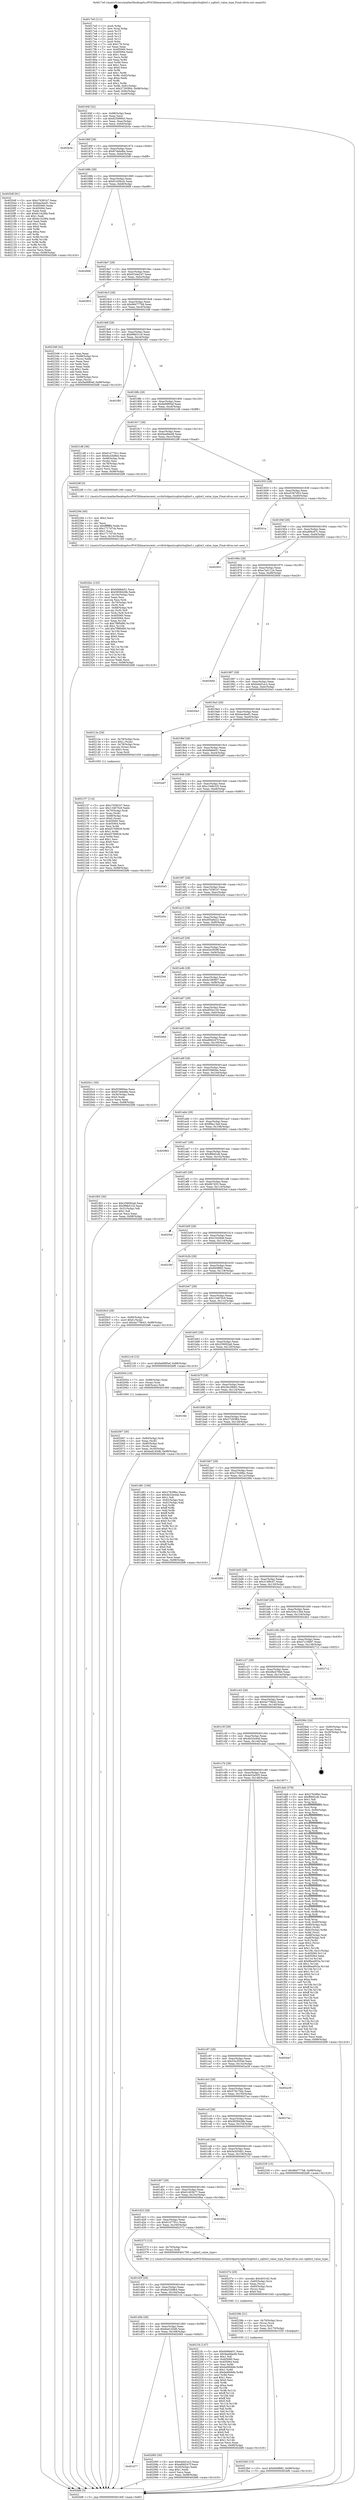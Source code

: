 digraph "0x4017e0" {
  label = "0x4017e0 (/mnt/c/Users/mathe/Desktop/tcc/POCII/binaries/extr_ccvlib3rdpartysqlite3sqlite3.c_sqlite3_value_type_Final-ollvm.out::main(0))"
  labelloc = "t"
  node[shape=record]

  Entry [label="",width=0.3,height=0.3,shape=circle,fillcolor=black,style=filled]
  "0x40184f" [label="{
     0x40184f [32]\l
     | [instrs]\l
     &nbsp;&nbsp;0x40184f \<+6\>: mov -0x98(%rbp),%eax\l
     &nbsp;&nbsp;0x401855 \<+2\>: mov %eax,%ecx\l
     &nbsp;&nbsp;0x401857 \<+6\>: sub $0x82599943,%ecx\l
     &nbsp;&nbsp;0x40185d \<+6\>: mov %eax,-0xac(%rbp)\l
     &nbsp;&nbsp;0x401863 \<+6\>: mov %ecx,-0xb0(%rbp)\l
     &nbsp;&nbsp;0x401869 \<+6\>: je 0000000000402b3a \<main+0x135a\>\l
  }"]
  "0x402b3a" [label="{
     0x402b3a\l
  }", style=dashed]
  "0x40186f" [label="{
     0x40186f [28]\l
     | [instrs]\l
     &nbsp;&nbsp;0x40186f \<+5\>: jmp 0000000000401874 \<main+0x94\>\l
     &nbsp;&nbsp;0x401874 \<+6\>: mov -0xac(%rbp),%eax\l
     &nbsp;&nbsp;0x40187a \<+5\>: sub $0x87debd6e,%eax\l
     &nbsp;&nbsp;0x40187f \<+6\>: mov %eax,-0xb4(%rbp)\l
     &nbsp;&nbsp;0x401885 \<+6\>: je 00000000004020df \<main+0x8ff\>\l
  }"]
  Exit [label="",width=0.3,height=0.3,shape=circle,fillcolor=black,style=filled,peripheries=2]
  "0x4020df" [label="{
     0x4020df [91]\l
     | [instrs]\l
     &nbsp;&nbsp;0x4020df \<+5\>: mov $0xc7d381b7,%eax\l
     &nbsp;&nbsp;0x4020e4 \<+5\>: mov $0xbac6eef1,%ecx\l
     &nbsp;&nbsp;0x4020e9 \<+7\>: mov 0x405060,%edx\l
     &nbsp;&nbsp;0x4020f0 \<+7\>: mov 0x405064,%esi\l
     &nbsp;&nbsp;0x4020f7 \<+2\>: mov %edx,%edi\l
     &nbsp;&nbsp;0x4020f9 \<+6\>: add $0x6c1b28fa,%edi\l
     &nbsp;&nbsp;0x4020ff \<+3\>: sub $0x1,%edi\l
     &nbsp;&nbsp;0x402102 \<+6\>: sub $0x6c1b28fa,%edi\l
     &nbsp;&nbsp;0x402108 \<+3\>: imul %edi,%edx\l
     &nbsp;&nbsp;0x40210b \<+3\>: and $0x1,%edx\l
     &nbsp;&nbsp;0x40210e \<+3\>: cmp $0x0,%edx\l
     &nbsp;&nbsp;0x402111 \<+4\>: sete %r8b\l
     &nbsp;&nbsp;0x402115 \<+3\>: cmp $0xa,%esi\l
     &nbsp;&nbsp;0x402118 \<+4\>: setl %r9b\l
     &nbsp;&nbsp;0x40211c \<+3\>: mov %r8b,%r10b\l
     &nbsp;&nbsp;0x40211f \<+3\>: and %r9b,%r10b\l
     &nbsp;&nbsp;0x402122 \<+3\>: xor %r9b,%r8b\l
     &nbsp;&nbsp;0x402125 \<+3\>: or %r8b,%r10b\l
     &nbsp;&nbsp;0x402128 \<+4\>: test $0x1,%r10b\l
     &nbsp;&nbsp;0x40212c \<+3\>: cmovne %ecx,%eax\l
     &nbsp;&nbsp;0x40212f \<+6\>: mov %eax,-0x98(%rbp)\l
     &nbsp;&nbsp;0x402135 \<+5\>: jmp 0000000000402bf6 \<main+0x1416\>\l
  }"]
  "0x40188b" [label="{
     0x40188b [28]\l
     | [instrs]\l
     &nbsp;&nbsp;0x40188b \<+5\>: jmp 0000000000401890 \<main+0xb0\>\l
     &nbsp;&nbsp;0x401890 \<+6\>: mov -0xac(%rbp),%eax\l
     &nbsp;&nbsp;0x401896 \<+5\>: sub $0x91459ccb,%eax\l
     &nbsp;&nbsp;0x40189b \<+6\>: mov %eax,-0xb8(%rbp)\l
     &nbsp;&nbsp;0x4018a1 \<+6\>: je 0000000000402668 \<main+0xe88\>\l
  }"]
  "0x4023b0" [label="{
     0x4023b0 [15]\l
     | [instrs]\l
     &nbsp;&nbsp;0x4023b0 \<+10\>: movl $0x940f882,-0x98(%rbp)\l
     &nbsp;&nbsp;0x4023ba \<+5\>: jmp 0000000000402bf6 \<main+0x1416\>\l
  }"]
  "0x402668" [label="{
     0x402668\l
  }", style=dashed]
  "0x4018a7" [label="{
     0x4018a7 [28]\l
     | [instrs]\l
     &nbsp;&nbsp;0x4018a7 \<+5\>: jmp 00000000004018ac \<main+0xcc\>\l
     &nbsp;&nbsp;0x4018ac \<+6\>: mov -0xac(%rbp),%eax\l
     &nbsp;&nbsp;0x4018b2 \<+5\>: sub $0x91b4e247,%eax\l
     &nbsp;&nbsp;0x4018b7 \<+6\>: mov %eax,-0xbc(%rbp)\l
     &nbsp;&nbsp;0x4018bd \<+6\>: je 0000000000402853 \<main+0x1073\>\l
  }"]
  "0x40239b" [label="{
     0x40239b [21]\l
     | [instrs]\l
     &nbsp;&nbsp;0x40239b \<+4\>: mov -0x70(%rbp),%rcx\l
     &nbsp;&nbsp;0x40239f \<+3\>: mov (%rcx),%rcx\l
     &nbsp;&nbsp;0x4023a2 \<+3\>: mov %rcx,%rdi\l
     &nbsp;&nbsp;0x4023a5 \<+6\>: mov %eax,-0x170(%rbp)\l
     &nbsp;&nbsp;0x4023ab \<+5\>: call 0000000000401030 \<free@plt\>\l
     | [calls]\l
     &nbsp;&nbsp;0x401030 \{1\} (unknown)\l
  }"]
  "0x402853" [label="{
     0x402853\l
  }", style=dashed]
  "0x4018c3" [label="{
     0x4018c3 [28]\l
     | [instrs]\l
     &nbsp;&nbsp;0x4018c3 \<+5\>: jmp 00000000004018c8 \<main+0xe8\>\l
     &nbsp;&nbsp;0x4018c8 \<+6\>: mov -0xac(%rbp),%eax\l
     &nbsp;&nbsp;0x4018ce \<+5\>: sub $0x96d777b8,%eax\l
     &nbsp;&nbsp;0x4018d3 \<+6\>: mov %eax,-0xc0(%rbp)\l
     &nbsp;&nbsp;0x4018d9 \<+6\>: je 0000000000402348 \<main+0xb68\>\l
  }"]
  "0x40237e" [label="{
     0x40237e [29]\l
     | [instrs]\l
     &nbsp;&nbsp;0x40237e \<+10\>: movabs $0x403162,%rdi\l
     &nbsp;&nbsp;0x402388 \<+4\>: mov -0x60(%rbp),%rcx\l
     &nbsp;&nbsp;0x40238c \<+2\>: mov %eax,(%rcx)\l
     &nbsp;&nbsp;0x40238e \<+4\>: mov -0x60(%rbp),%rcx\l
     &nbsp;&nbsp;0x402392 \<+2\>: mov (%rcx),%esi\l
     &nbsp;&nbsp;0x402394 \<+2\>: mov $0x0,%al\l
     &nbsp;&nbsp;0x402396 \<+5\>: call 0000000000401040 \<printf@plt\>\l
     | [calls]\l
     &nbsp;&nbsp;0x401040 \{1\} (unknown)\l
  }"]
  "0x402348" [label="{
     0x402348 [42]\l
     | [instrs]\l
     &nbsp;&nbsp;0x402348 \<+2\>: xor %eax,%eax\l
     &nbsp;&nbsp;0x40234a \<+4\>: mov -0x68(%rbp),%rcx\l
     &nbsp;&nbsp;0x40234e \<+2\>: mov (%rcx),%edx\l
     &nbsp;&nbsp;0x402350 \<+2\>: mov %eax,%esi\l
     &nbsp;&nbsp;0x402352 \<+2\>: sub %edx,%esi\l
     &nbsp;&nbsp;0x402354 \<+2\>: mov %eax,%edx\l
     &nbsp;&nbsp;0x402356 \<+3\>: sub $0x1,%edx\l
     &nbsp;&nbsp;0x402359 \<+2\>: add %edx,%esi\l
     &nbsp;&nbsp;0x40235b \<+2\>: sub %esi,%eax\l
     &nbsp;&nbsp;0x40235d \<+4\>: mov -0x68(%rbp),%rcx\l
     &nbsp;&nbsp;0x402361 \<+2\>: mov %eax,(%rcx)\l
     &nbsp;&nbsp;0x402363 \<+10\>: movl $0x9a9985ef,-0x98(%rbp)\l
     &nbsp;&nbsp;0x40236d \<+5\>: jmp 0000000000402bf6 \<main+0x1416\>\l
  }"]
  "0x4018df" [label="{
     0x4018df [28]\l
     | [instrs]\l
     &nbsp;&nbsp;0x4018df \<+5\>: jmp 00000000004018e4 \<main+0x104\>\l
     &nbsp;&nbsp;0x4018e4 \<+6\>: mov -0xac(%rbp),%eax\l
     &nbsp;&nbsp;0x4018ea \<+5\>: sub $0x99fe51c0,%eax\l
     &nbsp;&nbsp;0x4018ef \<+6\>: mov %eax,-0xc4(%rbp)\l
     &nbsp;&nbsp;0x4018f5 \<+6\>: je 0000000000401f81 \<main+0x7a1\>\l
  }"]
  "0x4022bc" [label="{
     0x4022bc [125]\l
     | [instrs]\l
     &nbsp;&nbsp;0x4022bc \<+5\>: mov $0xbf48eb51,%ecx\l
     &nbsp;&nbsp;0x4022c1 \<+5\>: mov $0x5858428b,%edx\l
     &nbsp;&nbsp;0x4022c6 \<+6\>: mov -0x16c(%rbp),%esi\l
     &nbsp;&nbsp;0x4022cc \<+3\>: imul %eax,%esi\l
     &nbsp;&nbsp;0x4022cf \<+3\>: movslq %esi,%rdi\l
     &nbsp;&nbsp;0x4022d2 \<+4\>: mov -0x70(%rbp),%r8\l
     &nbsp;&nbsp;0x4022d6 \<+3\>: mov (%r8),%r8\l
     &nbsp;&nbsp;0x4022d9 \<+4\>: mov -0x68(%rbp),%r9\l
     &nbsp;&nbsp;0x4022dd \<+3\>: movslq (%r9),%r9\l
     &nbsp;&nbsp;0x4022e0 \<+4\>: mov %rdi,(%r8,%r9,8)\l
     &nbsp;&nbsp;0x4022e4 \<+7\>: mov 0x405060,%eax\l
     &nbsp;&nbsp;0x4022eb \<+7\>: mov 0x405064,%esi\l
     &nbsp;&nbsp;0x4022f2 \<+3\>: mov %eax,%r10d\l
     &nbsp;&nbsp;0x4022f5 \<+7\>: sub $0x7f9f0d90,%r10d\l
     &nbsp;&nbsp;0x4022fc \<+4\>: sub $0x1,%r10d\l
     &nbsp;&nbsp;0x402300 \<+7\>: add $0x7f9f0d90,%r10d\l
     &nbsp;&nbsp;0x402307 \<+4\>: imul %r10d,%eax\l
     &nbsp;&nbsp;0x40230b \<+3\>: and $0x1,%eax\l
     &nbsp;&nbsp;0x40230e \<+3\>: cmp $0x0,%eax\l
     &nbsp;&nbsp;0x402311 \<+4\>: sete %r11b\l
     &nbsp;&nbsp;0x402315 \<+3\>: cmp $0xa,%esi\l
     &nbsp;&nbsp;0x402318 \<+3\>: setl %bl\l
     &nbsp;&nbsp;0x40231b \<+3\>: mov %r11b,%r14b\l
     &nbsp;&nbsp;0x40231e \<+3\>: and %bl,%r14b\l
     &nbsp;&nbsp;0x402321 \<+3\>: xor %bl,%r11b\l
     &nbsp;&nbsp;0x402324 \<+3\>: or %r11b,%r14b\l
     &nbsp;&nbsp;0x402327 \<+4\>: test $0x1,%r14b\l
     &nbsp;&nbsp;0x40232b \<+3\>: cmovne %edx,%ecx\l
     &nbsp;&nbsp;0x40232e \<+6\>: mov %ecx,-0x98(%rbp)\l
     &nbsp;&nbsp;0x402334 \<+5\>: jmp 0000000000402bf6 \<main+0x1416\>\l
  }"]
  "0x401f81" [label="{
     0x401f81\l
  }", style=dashed]
  "0x4018fb" [label="{
     0x4018fb [28]\l
     | [instrs]\l
     &nbsp;&nbsp;0x4018fb \<+5\>: jmp 0000000000401900 \<main+0x120\>\l
     &nbsp;&nbsp;0x401900 \<+6\>: mov -0xac(%rbp),%eax\l
     &nbsp;&nbsp;0x401906 \<+5\>: sub $0x9a9985ef,%eax\l
     &nbsp;&nbsp;0x40190b \<+6\>: mov %eax,-0xc8(%rbp)\l
     &nbsp;&nbsp;0x401911 \<+6\>: je 00000000004021d8 \<main+0x9f8\>\l
  }"]
  "0x402294" [label="{
     0x402294 [40]\l
     | [instrs]\l
     &nbsp;&nbsp;0x402294 \<+5\>: mov $0x2,%ecx\l
     &nbsp;&nbsp;0x402299 \<+1\>: cltd\l
     &nbsp;&nbsp;0x40229a \<+2\>: idiv %ecx\l
     &nbsp;&nbsp;0x40229c \<+6\>: imul $0xfffffffe,%edx,%ecx\l
     &nbsp;&nbsp;0x4022a2 \<+6\>: sub $0x1717d7cb,%ecx\l
     &nbsp;&nbsp;0x4022a8 \<+3\>: add $0x1,%ecx\l
     &nbsp;&nbsp;0x4022ab \<+6\>: add $0x1717d7cb,%ecx\l
     &nbsp;&nbsp;0x4022b1 \<+6\>: mov %ecx,-0x16c(%rbp)\l
     &nbsp;&nbsp;0x4022b7 \<+5\>: call 0000000000401160 \<next_i\>\l
     | [calls]\l
     &nbsp;&nbsp;0x401160 \{1\} (/mnt/c/Users/mathe/Desktop/tcc/POCII/binaries/extr_ccvlib3rdpartysqlite3sqlite3.c_sqlite3_value_type_Final-ollvm.out::next_i)\l
  }"]
  "0x4021d8" [label="{
     0x4021d8 [36]\l
     | [instrs]\l
     &nbsp;&nbsp;0x4021d8 \<+5\>: mov $0x6147791c,%eax\l
     &nbsp;&nbsp;0x4021dd \<+5\>: mov $0x6a32b8b4,%ecx\l
     &nbsp;&nbsp;0x4021e2 \<+4\>: mov -0x68(%rbp),%rdx\l
     &nbsp;&nbsp;0x4021e6 \<+2\>: mov (%rdx),%esi\l
     &nbsp;&nbsp;0x4021e8 \<+4\>: mov -0x78(%rbp),%rdx\l
     &nbsp;&nbsp;0x4021ec \<+2\>: cmp (%rdx),%esi\l
     &nbsp;&nbsp;0x4021ee \<+3\>: cmovl %ecx,%eax\l
     &nbsp;&nbsp;0x4021f1 \<+6\>: mov %eax,-0x98(%rbp)\l
     &nbsp;&nbsp;0x4021f7 \<+5\>: jmp 0000000000402bf6 \<main+0x1416\>\l
  }"]
  "0x401917" [label="{
     0x401917 [28]\l
     | [instrs]\l
     &nbsp;&nbsp;0x401917 \<+5\>: jmp 000000000040191c \<main+0x13c\>\l
     &nbsp;&nbsp;0x40191c \<+6\>: mov -0xac(%rbp),%eax\l
     &nbsp;&nbsp;0x401922 \<+5\>: sub $0x9aa9da48,%eax\l
     &nbsp;&nbsp;0x401927 \<+6\>: mov %eax,-0xcc(%rbp)\l
     &nbsp;&nbsp;0x40192d \<+6\>: je 000000000040228f \<main+0xaaf\>\l
  }"]
  "0x402157" [label="{
     0x402157 [114]\l
     | [instrs]\l
     &nbsp;&nbsp;0x402157 \<+5\>: mov $0xc7d381b7,%ecx\l
     &nbsp;&nbsp;0x40215c \<+5\>: mov $0x134670c9,%edx\l
     &nbsp;&nbsp;0x402161 \<+4\>: mov -0x70(%rbp),%rdi\l
     &nbsp;&nbsp;0x402165 \<+3\>: mov %rax,(%rdi)\l
     &nbsp;&nbsp;0x402168 \<+4\>: mov -0x68(%rbp),%rax\l
     &nbsp;&nbsp;0x40216c \<+6\>: movl $0x0,(%rax)\l
     &nbsp;&nbsp;0x402172 \<+7\>: mov 0x405060,%esi\l
     &nbsp;&nbsp;0x402179 \<+8\>: mov 0x405064,%r8d\l
     &nbsp;&nbsp;0x402181 \<+3\>: mov %esi,%r9d\l
     &nbsp;&nbsp;0x402184 \<+7\>: add $0xb5769928,%r9d\l
     &nbsp;&nbsp;0x40218b \<+4\>: sub $0x1,%r9d\l
     &nbsp;&nbsp;0x40218f \<+7\>: sub $0xb5769928,%r9d\l
     &nbsp;&nbsp;0x402196 \<+4\>: imul %r9d,%esi\l
     &nbsp;&nbsp;0x40219a \<+3\>: and $0x1,%esi\l
     &nbsp;&nbsp;0x40219d \<+3\>: cmp $0x0,%esi\l
     &nbsp;&nbsp;0x4021a0 \<+4\>: sete %r10b\l
     &nbsp;&nbsp;0x4021a4 \<+4\>: cmp $0xa,%r8d\l
     &nbsp;&nbsp;0x4021a8 \<+4\>: setl %r11b\l
     &nbsp;&nbsp;0x4021ac \<+3\>: mov %r10b,%bl\l
     &nbsp;&nbsp;0x4021af \<+3\>: and %r11b,%bl\l
     &nbsp;&nbsp;0x4021b2 \<+3\>: xor %r11b,%r10b\l
     &nbsp;&nbsp;0x4021b5 \<+3\>: or %r10b,%bl\l
     &nbsp;&nbsp;0x4021b8 \<+3\>: test $0x1,%bl\l
     &nbsp;&nbsp;0x4021bb \<+3\>: cmovne %edx,%ecx\l
     &nbsp;&nbsp;0x4021be \<+6\>: mov %ecx,-0x98(%rbp)\l
     &nbsp;&nbsp;0x4021c4 \<+5\>: jmp 0000000000402bf6 \<main+0x1416\>\l
  }"]
  "0x40228f" [label="{
     0x40228f [5]\l
     | [instrs]\l
     &nbsp;&nbsp;0x40228f \<+5\>: call 0000000000401160 \<next_i\>\l
     | [calls]\l
     &nbsp;&nbsp;0x401160 \{1\} (/mnt/c/Users/mathe/Desktop/tcc/POCII/binaries/extr_ccvlib3rdpartysqlite3sqlite3.c_sqlite3_value_type_Final-ollvm.out::next_i)\l
  }"]
  "0x401933" [label="{
     0x401933 [28]\l
     | [instrs]\l
     &nbsp;&nbsp;0x401933 \<+5\>: jmp 0000000000401938 \<main+0x158\>\l
     &nbsp;&nbsp;0x401938 \<+6\>: mov -0xac(%rbp),%eax\l
     &nbsp;&nbsp;0x40193e \<+5\>: sub $0xa5367d53,%eax\l
     &nbsp;&nbsp;0x401943 \<+6\>: mov %eax,-0xd0(%rbp)\l
     &nbsp;&nbsp;0x401949 \<+6\>: je 000000000040241a \<main+0xc3a\>\l
  }"]
  "0x401d77" [label="{
     0x401d77\l
  }", style=dashed]
  "0x40241a" [label="{
     0x40241a\l
  }", style=dashed]
  "0x40194f" [label="{
     0x40194f [28]\l
     | [instrs]\l
     &nbsp;&nbsp;0x40194f \<+5\>: jmp 0000000000401954 \<main+0x174\>\l
     &nbsp;&nbsp;0x401954 \<+6\>: mov -0xac(%rbp),%eax\l
     &nbsp;&nbsp;0x40195a \<+5\>: sub $0xa6f4c87c,%eax\l
     &nbsp;&nbsp;0x40195f \<+6\>: mov %eax,-0xd4(%rbp)\l
     &nbsp;&nbsp;0x401965 \<+6\>: je 0000000000402951 \<main+0x1171\>\l
  }"]
  "0x402085" [label="{
     0x402085 [30]\l
     | [instrs]\l
     &nbsp;&nbsp;0x402085 \<+5\>: mov $0xb4dd1ec2,%eax\l
     &nbsp;&nbsp;0x40208a \<+5\>: mov $0xe89d247f,%ecx\l
     &nbsp;&nbsp;0x40208f \<+3\>: mov -0x30(%rbp),%edx\l
     &nbsp;&nbsp;0x402092 \<+3\>: cmp $0x1,%edx\l
     &nbsp;&nbsp;0x402095 \<+3\>: cmovl %ecx,%eax\l
     &nbsp;&nbsp;0x402098 \<+6\>: mov %eax,-0x98(%rbp)\l
     &nbsp;&nbsp;0x40209e \<+5\>: jmp 0000000000402bf6 \<main+0x1416\>\l
  }"]
  "0x402951" [label="{
     0x402951\l
  }", style=dashed]
  "0x40196b" [label="{
     0x40196b [28]\l
     | [instrs]\l
     &nbsp;&nbsp;0x40196b \<+5\>: jmp 0000000000401970 \<main+0x190\>\l
     &nbsp;&nbsp;0x401970 \<+6\>: mov -0xac(%rbp),%eax\l
     &nbsp;&nbsp;0x401976 \<+5\>: sub $0xa7a01124,%eax\l
     &nbsp;&nbsp;0x40197b \<+6\>: mov %eax,-0xd8(%rbp)\l
     &nbsp;&nbsp;0x401981 \<+6\>: je 000000000040260d \<main+0xe2d\>\l
  }"]
  "0x401d5b" [label="{
     0x401d5b [28]\l
     | [instrs]\l
     &nbsp;&nbsp;0x401d5b \<+5\>: jmp 0000000000401d60 \<main+0x580\>\l
     &nbsp;&nbsp;0x401d60 \<+6\>: mov -0xac(%rbp),%eax\l
     &nbsp;&nbsp;0x401d66 \<+5\>: sub $0x6ed1d3d6,%eax\l
     &nbsp;&nbsp;0x401d6b \<+6\>: mov %eax,-0x168(%rbp)\l
     &nbsp;&nbsp;0x401d71 \<+6\>: je 0000000000402085 \<main+0x8a5\>\l
  }"]
  "0x40260d" [label="{
     0x40260d\l
  }", style=dashed]
  "0x401987" [label="{
     0x401987 [28]\l
     | [instrs]\l
     &nbsp;&nbsp;0x401987 \<+5\>: jmp 000000000040198c \<main+0x1ac\>\l
     &nbsp;&nbsp;0x40198c \<+6\>: mov -0xac(%rbp),%eax\l
     &nbsp;&nbsp;0x401992 \<+5\>: sub $0xb4dd1ec2,%eax\l
     &nbsp;&nbsp;0x401997 \<+6\>: mov %eax,-0xdc(%rbp)\l
     &nbsp;&nbsp;0x40199d \<+6\>: je 00000000004020a3 \<main+0x8c3\>\l
  }"]
  "0x4021fc" [label="{
     0x4021fc [147]\l
     | [instrs]\l
     &nbsp;&nbsp;0x4021fc \<+5\>: mov $0xbf48eb51,%eax\l
     &nbsp;&nbsp;0x402201 \<+5\>: mov $0x9aa9da48,%ecx\l
     &nbsp;&nbsp;0x402206 \<+2\>: mov $0x1,%dl\l
     &nbsp;&nbsp;0x402208 \<+7\>: mov 0x405060,%esi\l
     &nbsp;&nbsp;0x40220f \<+7\>: mov 0x405064,%edi\l
     &nbsp;&nbsp;0x402216 \<+3\>: mov %esi,%r8d\l
     &nbsp;&nbsp;0x402219 \<+7\>: add $0xbe994bfe,%r8d\l
     &nbsp;&nbsp;0x402220 \<+4\>: sub $0x1,%r8d\l
     &nbsp;&nbsp;0x402224 \<+7\>: sub $0xbe994bfe,%r8d\l
     &nbsp;&nbsp;0x40222b \<+4\>: imul %r8d,%esi\l
     &nbsp;&nbsp;0x40222f \<+3\>: and $0x1,%esi\l
     &nbsp;&nbsp;0x402232 \<+3\>: cmp $0x0,%esi\l
     &nbsp;&nbsp;0x402235 \<+4\>: sete %r9b\l
     &nbsp;&nbsp;0x402239 \<+3\>: cmp $0xa,%edi\l
     &nbsp;&nbsp;0x40223c \<+4\>: setl %r10b\l
     &nbsp;&nbsp;0x402240 \<+3\>: mov %r9b,%r11b\l
     &nbsp;&nbsp;0x402243 \<+4\>: xor $0xff,%r11b\l
     &nbsp;&nbsp;0x402247 \<+3\>: mov %r10b,%bl\l
     &nbsp;&nbsp;0x40224a \<+3\>: xor $0xff,%bl\l
     &nbsp;&nbsp;0x40224d \<+3\>: xor $0x0,%dl\l
     &nbsp;&nbsp;0x402250 \<+3\>: mov %r11b,%r14b\l
     &nbsp;&nbsp;0x402253 \<+4\>: and $0x0,%r14b\l
     &nbsp;&nbsp;0x402257 \<+3\>: and %dl,%r9b\l
     &nbsp;&nbsp;0x40225a \<+3\>: mov %bl,%r15b\l
     &nbsp;&nbsp;0x40225d \<+4\>: and $0x0,%r15b\l
     &nbsp;&nbsp;0x402261 \<+3\>: and %dl,%r10b\l
     &nbsp;&nbsp;0x402264 \<+3\>: or %r9b,%r14b\l
     &nbsp;&nbsp;0x402267 \<+3\>: or %r10b,%r15b\l
     &nbsp;&nbsp;0x40226a \<+3\>: xor %r15b,%r14b\l
     &nbsp;&nbsp;0x40226d \<+3\>: or %bl,%r11b\l
     &nbsp;&nbsp;0x402270 \<+4\>: xor $0xff,%r11b\l
     &nbsp;&nbsp;0x402274 \<+3\>: or $0x0,%dl\l
     &nbsp;&nbsp;0x402277 \<+3\>: and %dl,%r11b\l
     &nbsp;&nbsp;0x40227a \<+3\>: or %r11b,%r14b\l
     &nbsp;&nbsp;0x40227d \<+4\>: test $0x1,%r14b\l
     &nbsp;&nbsp;0x402281 \<+3\>: cmovne %ecx,%eax\l
     &nbsp;&nbsp;0x402284 \<+6\>: mov %eax,-0x98(%rbp)\l
     &nbsp;&nbsp;0x40228a \<+5\>: jmp 0000000000402bf6 \<main+0x1416\>\l
  }"]
  "0x4020a3" [label="{
     0x4020a3\l
  }", style=dashed]
  "0x4019a3" [label="{
     0x4019a3 [28]\l
     | [instrs]\l
     &nbsp;&nbsp;0x4019a3 \<+5\>: jmp 00000000004019a8 \<main+0x1c8\>\l
     &nbsp;&nbsp;0x4019a8 \<+6\>: mov -0xac(%rbp),%eax\l
     &nbsp;&nbsp;0x4019ae \<+5\>: sub $0xbac6eef1,%eax\l
     &nbsp;&nbsp;0x4019b3 \<+6\>: mov %eax,-0xe0(%rbp)\l
     &nbsp;&nbsp;0x4019b9 \<+6\>: je 000000000040213a \<main+0x95a\>\l
  }"]
  "0x401d3f" [label="{
     0x401d3f [28]\l
     | [instrs]\l
     &nbsp;&nbsp;0x401d3f \<+5\>: jmp 0000000000401d44 \<main+0x564\>\l
     &nbsp;&nbsp;0x401d44 \<+6\>: mov -0xac(%rbp),%eax\l
     &nbsp;&nbsp;0x401d4a \<+5\>: sub $0x6a32b8b4,%eax\l
     &nbsp;&nbsp;0x401d4f \<+6\>: mov %eax,-0x164(%rbp)\l
     &nbsp;&nbsp;0x401d55 \<+6\>: je 00000000004021fc \<main+0xa1c\>\l
  }"]
  "0x40213a" [label="{
     0x40213a [29]\l
     | [instrs]\l
     &nbsp;&nbsp;0x40213a \<+4\>: mov -0x78(%rbp),%rax\l
     &nbsp;&nbsp;0x40213e \<+6\>: movl $0x1,(%rax)\l
     &nbsp;&nbsp;0x402144 \<+4\>: mov -0x78(%rbp),%rax\l
     &nbsp;&nbsp;0x402148 \<+3\>: movslq (%rax),%rax\l
     &nbsp;&nbsp;0x40214b \<+4\>: shl $0x3,%rax\l
     &nbsp;&nbsp;0x40214f \<+3\>: mov %rax,%rdi\l
     &nbsp;&nbsp;0x402152 \<+5\>: call 0000000000401050 \<malloc@plt\>\l
     | [calls]\l
     &nbsp;&nbsp;0x401050 \{1\} (unknown)\l
  }"]
  "0x4019bf" [label="{
     0x4019bf [28]\l
     | [instrs]\l
     &nbsp;&nbsp;0x4019bf \<+5\>: jmp 00000000004019c4 \<main+0x1e4\>\l
     &nbsp;&nbsp;0x4019c4 \<+6\>: mov -0xac(%rbp),%eax\l
     &nbsp;&nbsp;0x4019ca \<+5\>: sub $0xbf48eb51,%eax\l
     &nbsp;&nbsp;0x4019cf \<+6\>: mov %eax,-0xe4(%rbp)\l
     &nbsp;&nbsp;0x4019d5 \<+6\>: je 0000000000402a97 \<main+0x12b7\>\l
  }"]
  "0x402372" [label="{
     0x402372 [12]\l
     | [instrs]\l
     &nbsp;&nbsp;0x402372 \<+4\>: mov -0x70(%rbp),%rax\l
     &nbsp;&nbsp;0x402376 \<+3\>: mov (%rax),%rdi\l
     &nbsp;&nbsp;0x402379 \<+5\>: call 0000000000401790 \<sqlite3_value_type\>\l
     | [calls]\l
     &nbsp;&nbsp;0x401790 \{1\} (/mnt/c/Users/mathe/Desktop/tcc/POCII/binaries/extr_ccvlib3rdpartysqlite3sqlite3.c_sqlite3_value_type_Final-ollvm.out::sqlite3_value_type)\l
  }"]
  "0x402a97" [label="{
     0x402a97\l
  }", style=dashed]
  "0x4019db" [label="{
     0x4019db [28]\l
     | [instrs]\l
     &nbsp;&nbsp;0x4019db \<+5\>: jmp 00000000004019e0 \<main+0x200\>\l
     &nbsp;&nbsp;0x4019e0 \<+6\>: mov -0xac(%rbp),%eax\l
     &nbsp;&nbsp;0x4019e6 \<+5\>: sub $0xc19db335,%eax\l
     &nbsp;&nbsp;0x4019eb \<+6\>: mov %eax,-0xe8(%rbp)\l
     &nbsp;&nbsp;0x4019f1 \<+6\>: je 0000000000402045 \<main+0x865\>\l
  }"]
  "0x401d23" [label="{
     0x401d23 [28]\l
     | [instrs]\l
     &nbsp;&nbsp;0x401d23 \<+5\>: jmp 0000000000401d28 \<main+0x548\>\l
     &nbsp;&nbsp;0x401d28 \<+6\>: mov -0xac(%rbp),%eax\l
     &nbsp;&nbsp;0x401d2e \<+5\>: sub $0x6147791c,%eax\l
     &nbsp;&nbsp;0x401d33 \<+6\>: mov %eax,-0x160(%rbp)\l
     &nbsp;&nbsp;0x401d39 \<+6\>: je 0000000000402372 \<main+0xb92\>\l
  }"]
  "0x402045" [label="{
     0x402045\l
  }", style=dashed]
  "0x4019f7" [label="{
     0x4019f7 [28]\l
     | [instrs]\l
     &nbsp;&nbsp;0x4019f7 \<+5\>: jmp 00000000004019fc \<main+0x21c\>\l
     &nbsp;&nbsp;0x4019fc \<+6\>: mov -0xac(%rbp),%eax\l
     &nbsp;&nbsp;0x401a02 \<+5\>: sub $0xc7d381b7,%eax\l
     &nbsp;&nbsp;0x401a07 \<+6\>: mov %eax,-0xec(%rbp)\l
     &nbsp;&nbsp;0x401a0d \<+6\>: je 0000000000402a5a \<main+0x127a\>\l
  }"]
  "0x4028be" [label="{
     0x4028be\l
  }", style=dashed]
  "0x402a5a" [label="{
     0x402a5a\l
  }", style=dashed]
  "0x401a13" [label="{
     0x401a13 [28]\l
     | [instrs]\l
     &nbsp;&nbsp;0x401a13 \<+5\>: jmp 0000000000401a18 \<main+0x238\>\l
     &nbsp;&nbsp;0x401a18 \<+6\>: mov -0xac(%rbp),%eax\l
     &nbsp;&nbsp;0x401a1e \<+5\>: sub $0xd05a6e22,%eax\l
     &nbsp;&nbsp;0x401a23 \<+6\>: mov %eax,-0xf0(%rbp)\l
     &nbsp;&nbsp;0x401a29 \<+6\>: je 0000000000402b5f \<main+0x137f\>\l
  }"]
  "0x401d07" [label="{
     0x401d07 [28]\l
     | [instrs]\l
     &nbsp;&nbsp;0x401d07 \<+5\>: jmp 0000000000401d0c \<main+0x52c\>\l
     &nbsp;&nbsp;0x401d0c \<+6\>: mov -0xac(%rbp),%eax\l
     &nbsp;&nbsp;0x401d12 \<+5\>: sub $0x61403b77,%eax\l
     &nbsp;&nbsp;0x401d17 \<+6\>: mov %eax,-0x15c(%rbp)\l
     &nbsp;&nbsp;0x401d1d \<+6\>: je 00000000004028be \<main+0x10de\>\l
  }"]
  "0x402b5f" [label="{
     0x402b5f\l
  }", style=dashed]
  "0x401a2f" [label="{
     0x401a2f [28]\l
     | [instrs]\l
     &nbsp;&nbsp;0x401a2f \<+5\>: jmp 0000000000401a34 \<main+0x254\>\l
     &nbsp;&nbsp;0x401a34 \<+6\>: mov -0xac(%rbp),%eax\l
     &nbsp;&nbsp;0x401a3a \<+5\>: sub $0xd3e3939f,%eax\l
     &nbsp;&nbsp;0x401a3f \<+6\>: mov %eax,-0xf4(%rbp)\l
     &nbsp;&nbsp;0x401a45 \<+6\>: je 0000000000402544 \<main+0xd64\>\l
  }"]
  "0x402721" [label="{
     0x402721\l
  }", style=dashed]
  "0x402544" [label="{
     0x402544\l
  }", style=dashed]
  "0x401a4b" [label="{
     0x401a4b [28]\l
     | [instrs]\l
     &nbsp;&nbsp;0x401a4b \<+5\>: jmp 0000000000401a50 \<main+0x270\>\l
     &nbsp;&nbsp;0x401a50 \<+6\>: mov -0xac(%rbp),%eax\l
     &nbsp;&nbsp;0x401a56 \<+5\>: sub $0xdc280807,%eax\l
     &nbsp;&nbsp;0x401a5b \<+6\>: mov %eax,-0xf8(%rbp)\l
     &nbsp;&nbsp;0x401a61 \<+6\>: je 0000000000402afd \<main+0x131d\>\l
  }"]
  "0x401ceb" [label="{
     0x401ceb [28]\l
     | [instrs]\l
     &nbsp;&nbsp;0x401ceb \<+5\>: jmp 0000000000401cf0 \<main+0x510\>\l
     &nbsp;&nbsp;0x401cf0 \<+6\>: mov -0xac(%rbp),%eax\l
     &nbsp;&nbsp;0x401cf6 \<+5\>: sub $0x5a303401,%eax\l
     &nbsp;&nbsp;0x401cfb \<+6\>: mov %eax,-0x158(%rbp)\l
     &nbsp;&nbsp;0x401d01 \<+6\>: je 0000000000402721 \<main+0xf41\>\l
  }"]
  "0x402afd" [label="{
     0x402afd\l
  }", style=dashed]
  "0x401a67" [label="{
     0x401a67 [28]\l
     | [instrs]\l
     &nbsp;&nbsp;0x401a67 \<+5\>: jmp 0000000000401a6c \<main+0x28c\>\l
     &nbsp;&nbsp;0x401a6c \<+6\>: mov -0xac(%rbp),%eax\l
     &nbsp;&nbsp;0x401a72 \<+5\>: sub $0xdf35e120,%eax\l
     &nbsp;&nbsp;0x401a77 \<+6\>: mov %eax,-0xfc(%rbp)\l
     &nbsp;&nbsp;0x401a7d \<+6\>: je 0000000000402bbd \<main+0x13dd\>\l
  }"]
  "0x402339" [label="{
     0x402339 [15]\l
     | [instrs]\l
     &nbsp;&nbsp;0x402339 \<+10\>: movl $0x96d777b8,-0x98(%rbp)\l
     &nbsp;&nbsp;0x402343 \<+5\>: jmp 0000000000402bf6 \<main+0x1416\>\l
  }"]
  "0x402bbd" [label="{
     0x402bbd\l
  }", style=dashed]
  "0x401a83" [label="{
     0x401a83 [28]\l
     | [instrs]\l
     &nbsp;&nbsp;0x401a83 \<+5\>: jmp 0000000000401a88 \<main+0x2a8\>\l
     &nbsp;&nbsp;0x401a88 \<+6\>: mov -0xac(%rbp),%eax\l
     &nbsp;&nbsp;0x401a8e \<+5\>: sub $0xe89d247f,%eax\l
     &nbsp;&nbsp;0x401a93 \<+6\>: mov %eax,-0x100(%rbp)\l
     &nbsp;&nbsp;0x401a99 \<+6\>: je 00000000004020c1 \<main+0x8e1\>\l
  }"]
  "0x401ccf" [label="{
     0x401ccf [28]\l
     | [instrs]\l
     &nbsp;&nbsp;0x401ccf \<+5\>: jmp 0000000000401cd4 \<main+0x4f4\>\l
     &nbsp;&nbsp;0x401cd4 \<+6\>: mov -0xac(%rbp),%eax\l
     &nbsp;&nbsp;0x401cda \<+5\>: sub $0x5858428b,%eax\l
     &nbsp;&nbsp;0x401cdf \<+6\>: mov %eax,-0x154(%rbp)\l
     &nbsp;&nbsp;0x401ce5 \<+6\>: je 0000000000402339 \<main+0xb59\>\l
  }"]
  "0x4020c1" [label="{
     0x4020c1 [30]\l
     | [instrs]\l
     &nbsp;&nbsp;0x4020c1 \<+5\>: mov $0xf33660ee,%eax\l
     &nbsp;&nbsp;0x4020c6 \<+5\>: mov $0x87debd6e,%ecx\l
     &nbsp;&nbsp;0x4020cb \<+3\>: mov -0x30(%rbp),%edx\l
     &nbsp;&nbsp;0x4020ce \<+3\>: cmp $0x0,%edx\l
     &nbsp;&nbsp;0x4020d1 \<+3\>: cmove %ecx,%eax\l
     &nbsp;&nbsp;0x4020d4 \<+6\>: mov %eax,-0x98(%rbp)\l
     &nbsp;&nbsp;0x4020da \<+5\>: jmp 0000000000402bf6 \<main+0x1416\>\l
  }"]
  "0x401a9f" [label="{
     0x401a9f [28]\l
     | [instrs]\l
     &nbsp;&nbsp;0x401a9f \<+5\>: jmp 0000000000401aa4 \<main+0x2c4\>\l
     &nbsp;&nbsp;0x401aa4 \<+6\>: mov -0xac(%rbp),%eax\l
     &nbsp;&nbsp;0x401aaa \<+5\>: sub $0xf33660ee,%eax\l
     &nbsp;&nbsp;0x401aaf \<+6\>: mov %eax,-0x104(%rbp)\l
     &nbsp;&nbsp;0x401ab5 \<+6\>: je 00000000004028af \<main+0x10cf\>\l
  }"]
  "0x4027aa" [label="{
     0x4027aa\l
  }", style=dashed]
  "0x4028af" [label="{
     0x4028af\l
  }", style=dashed]
  "0x401abb" [label="{
     0x401abb [28]\l
     | [instrs]\l
     &nbsp;&nbsp;0x401abb \<+5\>: jmp 0000000000401ac0 \<main+0x2e0\>\l
     &nbsp;&nbsp;0x401ac0 \<+6\>: mov -0xac(%rbp),%eax\l
     &nbsp;&nbsp;0x401ac6 \<+5\>: sub $0xff4a13a9,%eax\l
     &nbsp;&nbsp;0x401acb \<+6\>: mov %eax,-0x108(%rbp)\l
     &nbsp;&nbsp;0x401ad1 \<+6\>: je 0000000000402862 \<main+0x1082\>\l
  }"]
  "0x401cb3" [label="{
     0x401cb3 [28]\l
     | [instrs]\l
     &nbsp;&nbsp;0x401cb3 \<+5\>: jmp 0000000000401cb8 \<main+0x4d8\>\l
     &nbsp;&nbsp;0x401cb8 \<+6\>: mov -0xac(%rbp),%eax\l
     &nbsp;&nbsp;0x401cbe \<+5\>: sub $0x579c75dc,%eax\l
     &nbsp;&nbsp;0x401cc3 \<+6\>: mov %eax,-0x150(%rbp)\l
     &nbsp;&nbsp;0x401cc9 \<+6\>: je 00000000004027aa \<main+0xfca\>\l
  }"]
  "0x402862" [label="{
     0x402862\l
  }", style=dashed]
  "0x401ad7" [label="{
     0x401ad7 [28]\l
     | [instrs]\l
     &nbsp;&nbsp;0x401ad7 \<+5\>: jmp 0000000000401adc \<main+0x2fc\>\l
     &nbsp;&nbsp;0x401adc \<+6\>: mov -0xac(%rbp),%eax\l
     &nbsp;&nbsp;0x401ae2 \<+5\>: sub $0xff4bf1e6,%eax\l
     &nbsp;&nbsp;0x401ae7 \<+6\>: mov %eax,-0x10c(%rbp)\l
     &nbsp;&nbsp;0x401aed \<+6\>: je 0000000000401f63 \<main+0x783\>\l
  }"]
  "0x402a39" [label="{
     0x402a39\l
  }", style=dashed]
  "0x401f63" [label="{
     0x401f63 [30]\l
     | [instrs]\l
     &nbsp;&nbsp;0x401f63 \<+5\>: mov $0x259092a6,%eax\l
     &nbsp;&nbsp;0x401f68 \<+5\>: mov $0x99fe51c0,%ecx\l
     &nbsp;&nbsp;0x401f6d \<+3\>: mov -0x31(%rbp),%dl\l
     &nbsp;&nbsp;0x401f70 \<+3\>: test $0x1,%dl\l
     &nbsp;&nbsp;0x401f73 \<+3\>: cmovne %ecx,%eax\l
     &nbsp;&nbsp;0x401f76 \<+6\>: mov %eax,-0x98(%rbp)\l
     &nbsp;&nbsp;0x401f7c \<+5\>: jmp 0000000000402bf6 \<main+0x1416\>\l
  }"]
  "0x401af3" [label="{
     0x401af3 [28]\l
     | [instrs]\l
     &nbsp;&nbsp;0x401af3 \<+5\>: jmp 0000000000401af8 \<main+0x318\>\l
     &nbsp;&nbsp;0x401af8 \<+6\>: mov -0xac(%rbp),%eax\l
     &nbsp;&nbsp;0x401afe \<+5\>: sub $0x8b7d35,%eax\l
     &nbsp;&nbsp;0x401b03 \<+6\>: mov %eax,-0x110(%rbp)\l
     &nbsp;&nbsp;0x401b09 \<+6\>: je 00000000004025ef \<main+0xe0f\>\l
  }"]
  "0x401c97" [label="{
     0x401c97 [28]\l
     | [instrs]\l
     &nbsp;&nbsp;0x401c97 \<+5\>: jmp 0000000000401c9c \<main+0x4bc\>\l
     &nbsp;&nbsp;0x401c9c \<+6\>: mov -0xac(%rbp),%eax\l
     &nbsp;&nbsp;0x401ca2 \<+5\>: sub $0x53e3554d,%eax\l
     &nbsp;&nbsp;0x401ca7 \<+6\>: mov %eax,-0x14c(%rbp)\l
     &nbsp;&nbsp;0x401cad \<+6\>: je 0000000000402a39 \<main+0x1259\>\l
  }"]
  "0x4025ef" [label="{
     0x4025ef\l
  }", style=dashed]
  "0x401b0f" [label="{
     0x401b0f [28]\l
     | [instrs]\l
     &nbsp;&nbsp;0x401b0f \<+5\>: jmp 0000000000401b14 \<main+0x334\>\l
     &nbsp;&nbsp;0x401b14 \<+6\>: mov -0xac(%rbp),%eax\l
     &nbsp;&nbsp;0x401b1a \<+5\>: sub $0x23428dd,%eax\l
     &nbsp;&nbsp;0x401b1f \<+6\>: mov %eax,-0x114(%rbp)\l
     &nbsp;&nbsp;0x401b25 \<+6\>: je 00000000004023bf \<main+0xbdf\>\l
  }"]
  "0x402be7" [label="{
     0x402be7\l
  }", style=dashed]
  "0x4023bf" [label="{
     0x4023bf\l
  }", style=dashed]
  "0x401b2b" [label="{
     0x401b2b [28]\l
     | [instrs]\l
     &nbsp;&nbsp;0x401b2b \<+5\>: jmp 0000000000401b30 \<main+0x350\>\l
     &nbsp;&nbsp;0x401b30 \<+6\>: mov -0xac(%rbp),%eax\l
     &nbsp;&nbsp;0x401b36 \<+5\>: sub $0x940f882,%eax\l
     &nbsp;&nbsp;0x401b3b \<+6\>: mov %eax,-0x118(%rbp)\l
     &nbsp;&nbsp;0x401b41 \<+6\>: je 00000000004029c0 \<main+0x11e0\>\l
  }"]
  "0x402067" [label="{
     0x402067 [30]\l
     | [instrs]\l
     &nbsp;&nbsp;0x402067 \<+4\>: mov -0x80(%rbp),%rdi\l
     &nbsp;&nbsp;0x40206b \<+2\>: mov %eax,(%rdi)\l
     &nbsp;&nbsp;0x40206d \<+4\>: mov -0x80(%rbp),%rdi\l
     &nbsp;&nbsp;0x402071 \<+2\>: mov (%rdi),%eax\l
     &nbsp;&nbsp;0x402073 \<+3\>: mov %eax,-0x30(%rbp)\l
     &nbsp;&nbsp;0x402076 \<+10\>: movl $0x6ed1d3d6,-0x98(%rbp)\l
     &nbsp;&nbsp;0x402080 \<+5\>: jmp 0000000000402bf6 \<main+0x1416\>\l
  }"]
  "0x4029c0" [label="{
     0x4029c0 [28]\l
     | [instrs]\l
     &nbsp;&nbsp;0x4029c0 \<+7\>: mov -0x90(%rbp),%rax\l
     &nbsp;&nbsp;0x4029c7 \<+6\>: movl $0x0,(%rax)\l
     &nbsp;&nbsp;0x4029cd \<+10\>: movl $0x4a779b43,-0x98(%rbp)\l
     &nbsp;&nbsp;0x4029d7 \<+5\>: jmp 0000000000402bf6 \<main+0x1416\>\l
  }"]
  "0x401b47" [label="{
     0x401b47 [28]\l
     | [instrs]\l
     &nbsp;&nbsp;0x401b47 \<+5\>: jmp 0000000000401b4c \<main+0x36c\>\l
     &nbsp;&nbsp;0x401b4c \<+6\>: mov -0xac(%rbp),%eax\l
     &nbsp;&nbsp;0x401b52 \<+5\>: sub $0x134670c9,%eax\l
     &nbsp;&nbsp;0x401b57 \<+6\>: mov %eax,-0x11c(%rbp)\l
     &nbsp;&nbsp;0x401b5d \<+6\>: je 00000000004021c9 \<main+0x9e9\>\l
  }"]
  "0x401c7b" [label="{
     0x401c7b [28]\l
     | [instrs]\l
     &nbsp;&nbsp;0x401c7b \<+5\>: jmp 0000000000401c80 \<main+0x4a0\>\l
     &nbsp;&nbsp;0x401c80 \<+6\>: mov -0xac(%rbp),%eax\l
     &nbsp;&nbsp;0x401c86 \<+5\>: sub $0x4e53a505,%eax\l
     &nbsp;&nbsp;0x401c8b \<+6\>: mov %eax,-0x148(%rbp)\l
     &nbsp;&nbsp;0x401c91 \<+6\>: je 0000000000402be7 \<main+0x1407\>\l
  }"]
  "0x4021c9" [label="{
     0x4021c9 [15]\l
     | [instrs]\l
     &nbsp;&nbsp;0x4021c9 \<+10\>: movl $0x9a9985ef,-0x98(%rbp)\l
     &nbsp;&nbsp;0x4021d3 \<+5\>: jmp 0000000000402bf6 \<main+0x1416\>\l
  }"]
  "0x401b63" [label="{
     0x401b63 [28]\l
     | [instrs]\l
     &nbsp;&nbsp;0x401b63 \<+5\>: jmp 0000000000401b68 \<main+0x388\>\l
     &nbsp;&nbsp;0x401b68 \<+6\>: mov -0xac(%rbp),%eax\l
     &nbsp;&nbsp;0x401b6e \<+5\>: sub $0x259092a6,%eax\l
     &nbsp;&nbsp;0x401b73 \<+6\>: mov %eax,-0x120(%rbp)\l
     &nbsp;&nbsp;0x401b79 \<+6\>: je 0000000000402054 \<main+0x874\>\l
  }"]
  "0x401deb" [label="{
     0x401deb [376]\l
     | [instrs]\l
     &nbsp;&nbsp;0x401deb \<+5\>: mov $0x27fc08bc,%eax\l
     &nbsp;&nbsp;0x401df0 \<+5\>: mov $0xff4bf1e6,%ecx\l
     &nbsp;&nbsp;0x401df5 \<+2\>: mov $0x1,%dl\l
     &nbsp;&nbsp;0x401df7 \<+3\>: mov %rsp,%rsi\l
     &nbsp;&nbsp;0x401dfa \<+4\>: add $0xfffffffffffffff0,%rsi\l
     &nbsp;&nbsp;0x401dfe \<+3\>: mov %rsi,%rsp\l
     &nbsp;&nbsp;0x401e01 \<+7\>: mov %rsi,-0x90(%rbp)\l
     &nbsp;&nbsp;0x401e08 \<+3\>: mov %rsp,%rsi\l
     &nbsp;&nbsp;0x401e0b \<+4\>: add $0xfffffffffffffff0,%rsi\l
     &nbsp;&nbsp;0x401e0f \<+3\>: mov %rsi,%rsp\l
     &nbsp;&nbsp;0x401e12 \<+3\>: mov %rsp,%rdi\l
     &nbsp;&nbsp;0x401e15 \<+4\>: add $0xfffffffffffffff0,%rdi\l
     &nbsp;&nbsp;0x401e19 \<+3\>: mov %rdi,%rsp\l
     &nbsp;&nbsp;0x401e1c \<+7\>: mov %rdi,-0x88(%rbp)\l
     &nbsp;&nbsp;0x401e23 \<+3\>: mov %rsp,%rdi\l
     &nbsp;&nbsp;0x401e26 \<+4\>: add $0xfffffffffffffff0,%rdi\l
     &nbsp;&nbsp;0x401e2a \<+3\>: mov %rdi,%rsp\l
     &nbsp;&nbsp;0x401e2d \<+4\>: mov %rdi,-0x80(%rbp)\l
     &nbsp;&nbsp;0x401e31 \<+3\>: mov %rsp,%rdi\l
     &nbsp;&nbsp;0x401e34 \<+4\>: add $0xfffffffffffffff0,%rdi\l
     &nbsp;&nbsp;0x401e38 \<+3\>: mov %rdi,%rsp\l
     &nbsp;&nbsp;0x401e3b \<+4\>: mov %rdi,-0x78(%rbp)\l
     &nbsp;&nbsp;0x401e3f \<+3\>: mov %rsp,%rdi\l
     &nbsp;&nbsp;0x401e42 \<+4\>: add $0xfffffffffffffff0,%rdi\l
     &nbsp;&nbsp;0x401e46 \<+3\>: mov %rdi,%rsp\l
     &nbsp;&nbsp;0x401e49 \<+4\>: mov %rdi,-0x70(%rbp)\l
     &nbsp;&nbsp;0x401e4d \<+3\>: mov %rsp,%rdi\l
     &nbsp;&nbsp;0x401e50 \<+4\>: add $0xfffffffffffffff0,%rdi\l
     &nbsp;&nbsp;0x401e54 \<+3\>: mov %rdi,%rsp\l
     &nbsp;&nbsp;0x401e57 \<+4\>: mov %rdi,-0x68(%rbp)\l
     &nbsp;&nbsp;0x401e5b \<+3\>: mov %rsp,%rdi\l
     &nbsp;&nbsp;0x401e5e \<+4\>: add $0xfffffffffffffff0,%rdi\l
     &nbsp;&nbsp;0x401e62 \<+3\>: mov %rdi,%rsp\l
     &nbsp;&nbsp;0x401e65 \<+4\>: mov %rdi,-0x60(%rbp)\l
     &nbsp;&nbsp;0x401e69 \<+3\>: mov %rsp,%rdi\l
     &nbsp;&nbsp;0x401e6c \<+4\>: add $0xfffffffffffffff0,%rdi\l
     &nbsp;&nbsp;0x401e70 \<+3\>: mov %rdi,%rsp\l
     &nbsp;&nbsp;0x401e73 \<+4\>: mov %rdi,-0x58(%rbp)\l
     &nbsp;&nbsp;0x401e77 \<+3\>: mov %rsp,%rdi\l
     &nbsp;&nbsp;0x401e7a \<+4\>: add $0xfffffffffffffff0,%rdi\l
     &nbsp;&nbsp;0x401e7e \<+3\>: mov %rdi,%rsp\l
     &nbsp;&nbsp;0x401e81 \<+4\>: mov %rdi,-0x50(%rbp)\l
     &nbsp;&nbsp;0x401e85 \<+3\>: mov %rsp,%rdi\l
     &nbsp;&nbsp;0x401e88 \<+4\>: add $0xfffffffffffffff0,%rdi\l
     &nbsp;&nbsp;0x401e8c \<+3\>: mov %rdi,%rsp\l
     &nbsp;&nbsp;0x401e8f \<+4\>: mov %rdi,-0x48(%rbp)\l
     &nbsp;&nbsp;0x401e93 \<+3\>: mov %rsp,%rdi\l
     &nbsp;&nbsp;0x401e96 \<+4\>: add $0xfffffffffffffff0,%rdi\l
     &nbsp;&nbsp;0x401e9a \<+3\>: mov %rdi,%rsp\l
     &nbsp;&nbsp;0x401e9d \<+4\>: mov %rdi,-0x40(%rbp)\l
     &nbsp;&nbsp;0x401ea1 \<+7\>: mov -0x90(%rbp),%rdi\l
     &nbsp;&nbsp;0x401ea8 \<+6\>: movl $0x0,(%rdi)\l
     &nbsp;&nbsp;0x401eae \<+7\>: mov -0x9c(%rbp),%r8d\l
     &nbsp;&nbsp;0x401eb5 \<+3\>: mov %r8d,(%rsi)\l
     &nbsp;&nbsp;0x401eb8 \<+7\>: mov -0x88(%rbp),%rdi\l
     &nbsp;&nbsp;0x401ebf \<+7\>: mov -0xa8(%rbp),%r9\l
     &nbsp;&nbsp;0x401ec6 \<+3\>: mov %r9,(%rdi)\l
     &nbsp;&nbsp;0x401ec9 \<+3\>: cmpl $0x2,(%rsi)\l
     &nbsp;&nbsp;0x401ecc \<+4\>: setne %r10b\l
     &nbsp;&nbsp;0x401ed0 \<+4\>: and $0x1,%r10b\l
     &nbsp;&nbsp;0x401ed4 \<+4\>: mov %r10b,-0x31(%rbp)\l
     &nbsp;&nbsp;0x401ed8 \<+8\>: mov 0x405060,%r11d\l
     &nbsp;&nbsp;0x401ee0 \<+7\>: mov 0x405064,%ebx\l
     &nbsp;&nbsp;0x401ee7 \<+3\>: mov %r11d,%r14d\l
     &nbsp;&nbsp;0x401eea \<+7\>: add $0x86ea953a,%r14d\l
     &nbsp;&nbsp;0x401ef1 \<+4\>: sub $0x1,%r14d\l
     &nbsp;&nbsp;0x401ef5 \<+7\>: sub $0x86ea953a,%r14d\l
     &nbsp;&nbsp;0x401efc \<+4\>: imul %r14d,%r11d\l
     &nbsp;&nbsp;0x401f00 \<+4\>: and $0x1,%r11d\l
     &nbsp;&nbsp;0x401f04 \<+4\>: cmp $0x0,%r11d\l
     &nbsp;&nbsp;0x401f08 \<+4\>: sete %r10b\l
     &nbsp;&nbsp;0x401f0c \<+3\>: cmp $0xa,%ebx\l
     &nbsp;&nbsp;0x401f0f \<+4\>: setl %r15b\l
     &nbsp;&nbsp;0x401f13 \<+3\>: mov %r10b,%r12b\l
     &nbsp;&nbsp;0x401f16 \<+4\>: xor $0xff,%r12b\l
     &nbsp;&nbsp;0x401f1a \<+3\>: mov %r15b,%r13b\l
     &nbsp;&nbsp;0x401f1d \<+4\>: xor $0xff,%r13b\l
     &nbsp;&nbsp;0x401f21 \<+3\>: xor $0x0,%dl\l
     &nbsp;&nbsp;0x401f24 \<+3\>: mov %r12b,%sil\l
     &nbsp;&nbsp;0x401f27 \<+4\>: and $0x0,%sil\l
     &nbsp;&nbsp;0x401f2b \<+3\>: and %dl,%r10b\l
     &nbsp;&nbsp;0x401f2e \<+3\>: mov %r13b,%dil\l
     &nbsp;&nbsp;0x401f31 \<+4\>: and $0x0,%dil\l
     &nbsp;&nbsp;0x401f35 \<+3\>: and %dl,%r15b\l
     &nbsp;&nbsp;0x401f38 \<+3\>: or %r10b,%sil\l
     &nbsp;&nbsp;0x401f3b \<+3\>: or %r15b,%dil\l
     &nbsp;&nbsp;0x401f3e \<+3\>: xor %dil,%sil\l
     &nbsp;&nbsp;0x401f41 \<+3\>: or %r13b,%r12b\l
     &nbsp;&nbsp;0x401f44 \<+4\>: xor $0xff,%r12b\l
     &nbsp;&nbsp;0x401f48 \<+3\>: or $0x0,%dl\l
     &nbsp;&nbsp;0x401f4b \<+3\>: and %dl,%r12b\l
     &nbsp;&nbsp;0x401f4e \<+3\>: or %r12b,%sil\l
     &nbsp;&nbsp;0x401f51 \<+4\>: test $0x1,%sil\l
     &nbsp;&nbsp;0x401f55 \<+3\>: cmovne %ecx,%eax\l
     &nbsp;&nbsp;0x401f58 \<+6\>: mov %eax,-0x98(%rbp)\l
     &nbsp;&nbsp;0x401f5e \<+5\>: jmp 0000000000402bf6 \<main+0x1416\>\l
  }"]
  "0x402054" [label="{
     0x402054 [19]\l
     | [instrs]\l
     &nbsp;&nbsp;0x402054 \<+7\>: mov -0x88(%rbp),%rax\l
     &nbsp;&nbsp;0x40205b \<+3\>: mov (%rax),%rax\l
     &nbsp;&nbsp;0x40205e \<+4\>: mov 0x8(%rax),%rdi\l
     &nbsp;&nbsp;0x402062 \<+5\>: call 0000000000401060 \<atoi@plt\>\l
     | [calls]\l
     &nbsp;&nbsp;0x401060 \{1\} (unknown)\l
  }"]
  "0x401b7f" [label="{
     0x401b7f [28]\l
     | [instrs]\l
     &nbsp;&nbsp;0x401b7f \<+5\>: jmp 0000000000401b84 \<main+0x3a4\>\l
     &nbsp;&nbsp;0x401b84 \<+6\>: mov -0xac(%rbp),%eax\l
     &nbsp;&nbsp;0x401b8a \<+5\>: sub $0x26c28b62,%eax\l
     &nbsp;&nbsp;0x401b8f \<+6\>: mov %eax,-0x124(%rbp)\l
     &nbsp;&nbsp;0x401b95 \<+6\>: je 0000000000401fdc \<main+0x7fc\>\l
  }"]
  "0x401c5f" [label="{
     0x401c5f [28]\l
     | [instrs]\l
     &nbsp;&nbsp;0x401c5f \<+5\>: jmp 0000000000401c64 \<main+0x484\>\l
     &nbsp;&nbsp;0x401c64 \<+6\>: mov -0xac(%rbp),%eax\l
     &nbsp;&nbsp;0x401c6a \<+5\>: sub $0x4b32e44d,%eax\l
     &nbsp;&nbsp;0x401c6f \<+6\>: mov %eax,-0x144(%rbp)\l
     &nbsp;&nbsp;0x401c75 \<+6\>: je 0000000000401deb \<main+0x60b\>\l
  }"]
  "0x401fdc" [label="{
     0x401fdc\l
  }", style=dashed]
  "0x401b9b" [label="{
     0x401b9b [28]\l
     | [instrs]\l
     &nbsp;&nbsp;0x401b9b \<+5\>: jmp 0000000000401ba0 \<main+0x3c0\>\l
     &nbsp;&nbsp;0x401ba0 \<+6\>: mov -0xac(%rbp),%eax\l
     &nbsp;&nbsp;0x401ba6 \<+5\>: sub $0x27293f64,%eax\l
     &nbsp;&nbsp;0x401bab \<+6\>: mov %eax,-0x128(%rbp)\l
     &nbsp;&nbsp;0x401bb1 \<+6\>: je 0000000000401d81 \<main+0x5a1\>\l
  }"]
  "0x4029dc" [label="{
     0x4029dc [24]\l
     | [instrs]\l
     &nbsp;&nbsp;0x4029dc \<+7\>: mov -0x90(%rbp),%rax\l
     &nbsp;&nbsp;0x4029e3 \<+2\>: mov (%rax),%eax\l
     &nbsp;&nbsp;0x4029e5 \<+4\>: lea -0x28(%rbp),%rsp\l
     &nbsp;&nbsp;0x4029e9 \<+1\>: pop %rbx\l
     &nbsp;&nbsp;0x4029ea \<+2\>: pop %r12\l
     &nbsp;&nbsp;0x4029ec \<+2\>: pop %r13\l
     &nbsp;&nbsp;0x4029ee \<+2\>: pop %r14\l
     &nbsp;&nbsp;0x4029f0 \<+2\>: pop %r15\l
     &nbsp;&nbsp;0x4029f2 \<+1\>: pop %rbp\l
     &nbsp;&nbsp;0x4029f3 \<+1\>: ret\l
  }"]
  "0x401d81" [label="{
     0x401d81 [106]\l
     | [instrs]\l
     &nbsp;&nbsp;0x401d81 \<+5\>: mov $0x27fc08bc,%eax\l
     &nbsp;&nbsp;0x401d86 \<+5\>: mov $0x4b32e44d,%ecx\l
     &nbsp;&nbsp;0x401d8b \<+2\>: mov $0x1,%dl\l
     &nbsp;&nbsp;0x401d8d \<+7\>: mov -0x92(%rbp),%sil\l
     &nbsp;&nbsp;0x401d94 \<+7\>: mov -0x91(%rbp),%dil\l
     &nbsp;&nbsp;0x401d9b \<+3\>: mov %sil,%r8b\l
     &nbsp;&nbsp;0x401d9e \<+4\>: xor $0xff,%r8b\l
     &nbsp;&nbsp;0x401da2 \<+3\>: mov %dil,%r9b\l
     &nbsp;&nbsp;0x401da5 \<+4\>: xor $0xff,%r9b\l
     &nbsp;&nbsp;0x401da9 \<+3\>: xor $0x0,%dl\l
     &nbsp;&nbsp;0x401dac \<+3\>: mov %r8b,%r10b\l
     &nbsp;&nbsp;0x401daf \<+4\>: and $0x0,%r10b\l
     &nbsp;&nbsp;0x401db3 \<+3\>: and %dl,%sil\l
     &nbsp;&nbsp;0x401db6 \<+3\>: mov %r9b,%r11b\l
     &nbsp;&nbsp;0x401db9 \<+4\>: and $0x0,%r11b\l
     &nbsp;&nbsp;0x401dbd \<+3\>: and %dl,%dil\l
     &nbsp;&nbsp;0x401dc0 \<+3\>: or %sil,%r10b\l
     &nbsp;&nbsp;0x401dc3 \<+3\>: or %dil,%r11b\l
     &nbsp;&nbsp;0x401dc6 \<+3\>: xor %r11b,%r10b\l
     &nbsp;&nbsp;0x401dc9 \<+3\>: or %r9b,%r8b\l
     &nbsp;&nbsp;0x401dcc \<+4\>: xor $0xff,%r8b\l
     &nbsp;&nbsp;0x401dd0 \<+3\>: or $0x0,%dl\l
     &nbsp;&nbsp;0x401dd3 \<+3\>: and %dl,%r8b\l
     &nbsp;&nbsp;0x401dd6 \<+3\>: or %r8b,%r10b\l
     &nbsp;&nbsp;0x401dd9 \<+4\>: test $0x1,%r10b\l
     &nbsp;&nbsp;0x401ddd \<+3\>: cmovne %ecx,%eax\l
     &nbsp;&nbsp;0x401de0 \<+6\>: mov %eax,-0x98(%rbp)\l
     &nbsp;&nbsp;0x401de6 \<+5\>: jmp 0000000000402bf6 \<main+0x1416\>\l
  }"]
  "0x401bb7" [label="{
     0x401bb7 [28]\l
     | [instrs]\l
     &nbsp;&nbsp;0x401bb7 \<+5\>: jmp 0000000000401bbc \<main+0x3dc\>\l
     &nbsp;&nbsp;0x401bbc \<+6\>: mov -0xac(%rbp),%eax\l
     &nbsp;&nbsp;0x401bc2 \<+5\>: sub $0x27fc08bc,%eax\l
     &nbsp;&nbsp;0x401bc7 \<+6\>: mov %eax,-0x12c(%rbp)\l
     &nbsp;&nbsp;0x401bcd \<+6\>: je 00000000004029f4 \<main+0x1214\>\l
  }"]
  "0x402bf6" [label="{
     0x402bf6 [5]\l
     | [instrs]\l
     &nbsp;&nbsp;0x402bf6 \<+5\>: jmp 000000000040184f \<main+0x6f\>\l
  }"]
  "0x4017e0" [label="{
     0x4017e0 [111]\l
     | [instrs]\l
     &nbsp;&nbsp;0x4017e0 \<+1\>: push %rbp\l
     &nbsp;&nbsp;0x4017e1 \<+3\>: mov %rsp,%rbp\l
     &nbsp;&nbsp;0x4017e4 \<+2\>: push %r15\l
     &nbsp;&nbsp;0x4017e6 \<+2\>: push %r14\l
     &nbsp;&nbsp;0x4017e8 \<+2\>: push %r13\l
     &nbsp;&nbsp;0x4017ea \<+2\>: push %r12\l
     &nbsp;&nbsp;0x4017ec \<+1\>: push %rbx\l
     &nbsp;&nbsp;0x4017ed \<+7\>: sub $0x178,%rsp\l
     &nbsp;&nbsp;0x4017f4 \<+2\>: xor %eax,%eax\l
     &nbsp;&nbsp;0x4017f6 \<+7\>: mov 0x405060,%ecx\l
     &nbsp;&nbsp;0x4017fd \<+7\>: mov 0x405064,%edx\l
     &nbsp;&nbsp;0x401804 \<+3\>: sub $0x1,%eax\l
     &nbsp;&nbsp;0x401807 \<+3\>: mov %ecx,%r8d\l
     &nbsp;&nbsp;0x40180a \<+3\>: add %eax,%r8d\l
     &nbsp;&nbsp;0x40180d \<+4\>: imul %r8d,%ecx\l
     &nbsp;&nbsp;0x401811 \<+3\>: and $0x1,%ecx\l
     &nbsp;&nbsp;0x401814 \<+3\>: cmp $0x0,%ecx\l
     &nbsp;&nbsp;0x401817 \<+4\>: sete %r9b\l
     &nbsp;&nbsp;0x40181b \<+4\>: and $0x1,%r9b\l
     &nbsp;&nbsp;0x40181f \<+7\>: mov %r9b,-0x92(%rbp)\l
     &nbsp;&nbsp;0x401826 \<+3\>: cmp $0xa,%edx\l
     &nbsp;&nbsp;0x401829 \<+4\>: setl %r9b\l
     &nbsp;&nbsp;0x40182d \<+4\>: and $0x1,%r9b\l
     &nbsp;&nbsp;0x401831 \<+7\>: mov %r9b,-0x91(%rbp)\l
     &nbsp;&nbsp;0x401838 \<+10\>: movl $0x27293f64,-0x98(%rbp)\l
     &nbsp;&nbsp;0x401842 \<+6\>: mov %edi,-0x9c(%rbp)\l
     &nbsp;&nbsp;0x401848 \<+7\>: mov %rsi,-0xa8(%rbp)\l
  }"]
  "0x401c43" [label="{
     0x401c43 [28]\l
     | [instrs]\l
     &nbsp;&nbsp;0x401c43 \<+5\>: jmp 0000000000401c48 \<main+0x468\>\l
     &nbsp;&nbsp;0x401c48 \<+6\>: mov -0xac(%rbp),%eax\l
     &nbsp;&nbsp;0x401c4e \<+5\>: sub $0x4a779b43,%eax\l
     &nbsp;&nbsp;0x401c53 \<+6\>: mov %eax,-0x140(%rbp)\l
     &nbsp;&nbsp;0x401c59 \<+6\>: je 00000000004029dc \<main+0x11fc\>\l
  }"]
  "0x4029f4" [label="{
     0x4029f4\l
  }", style=dashed]
  "0x401bd3" [label="{
     0x401bd3 [28]\l
     | [instrs]\l
     &nbsp;&nbsp;0x401bd3 \<+5\>: jmp 0000000000401bd8 \<main+0x3f8\>\l
     &nbsp;&nbsp;0x401bd8 \<+6\>: mov -0xac(%rbp),%eax\l
     &nbsp;&nbsp;0x401bde \<+5\>: sub $0x314f9c47,%eax\l
     &nbsp;&nbsp;0x401be3 \<+6\>: mov %eax,-0x130(%rbp)\l
     &nbsp;&nbsp;0x401be9 \<+6\>: je 00000000004024a2 \<main+0xcc2\>\l
  }"]
  "0x4029b1" [label="{
     0x4029b1\l
  }", style=dashed]
  "0x4024a2" [label="{
     0x4024a2\l
  }", style=dashed]
  "0x401bef" [label="{
     0x401bef [28]\l
     | [instrs]\l
     &nbsp;&nbsp;0x401bef \<+5\>: jmp 0000000000401bf4 \<main+0x414\>\l
     &nbsp;&nbsp;0x401bf4 \<+6\>: mov -0xac(%rbp),%eax\l
     &nbsp;&nbsp;0x401bfa \<+5\>: sub $0x334c130d,%eax\l
     &nbsp;&nbsp;0x401bff \<+6\>: mov %eax,-0x134(%rbp)\l
     &nbsp;&nbsp;0x401c05 \<+6\>: je 00000000004024b1 \<main+0xcd1\>\l
  }"]
  "0x401c27" [label="{
     0x401c27 [28]\l
     | [instrs]\l
     &nbsp;&nbsp;0x401c27 \<+5\>: jmp 0000000000401c2c \<main+0x44c\>\l
     &nbsp;&nbsp;0x401c2c \<+6\>: mov -0xac(%rbp),%eax\l
     &nbsp;&nbsp;0x401c32 \<+5\>: sub $0x48e470b0,%eax\l
     &nbsp;&nbsp;0x401c37 \<+6\>: mov %eax,-0x13c(%rbp)\l
     &nbsp;&nbsp;0x401c3d \<+6\>: je 00000000004029b1 \<main+0x11d1\>\l
  }"]
  "0x4024b1" [label="{
     0x4024b1\l
  }", style=dashed]
  "0x401c0b" [label="{
     0x401c0b [28]\l
     | [instrs]\l
     &nbsp;&nbsp;0x401c0b \<+5\>: jmp 0000000000401c10 \<main+0x430\>\l
     &nbsp;&nbsp;0x401c10 \<+6\>: mov -0xac(%rbp),%eax\l
     &nbsp;&nbsp;0x401c16 \<+5\>: sub $0x47c19697,%eax\l
     &nbsp;&nbsp;0x401c1b \<+6\>: mov %eax,-0x138(%rbp)\l
     &nbsp;&nbsp;0x401c21 \<+6\>: je 0000000000402712 \<main+0xf32\>\l
  }"]
  "0x402712" [label="{
     0x402712\l
  }", style=dashed]
  Entry -> "0x4017e0" [label=" 1"]
  "0x40184f" -> "0x402b3a" [label=" 0"]
  "0x40184f" -> "0x40186f" [label=" 18"]
  "0x4029dc" -> Exit [label=" 1"]
  "0x40186f" -> "0x4020df" [label=" 1"]
  "0x40186f" -> "0x40188b" [label=" 17"]
  "0x4029c0" -> "0x402bf6" [label=" 1"]
  "0x40188b" -> "0x402668" [label=" 0"]
  "0x40188b" -> "0x4018a7" [label=" 17"]
  "0x4023b0" -> "0x402bf6" [label=" 1"]
  "0x4018a7" -> "0x402853" [label=" 0"]
  "0x4018a7" -> "0x4018c3" [label=" 17"]
  "0x40239b" -> "0x4023b0" [label=" 1"]
  "0x4018c3" -> "0x402348" [label=" 1"]
  "0x4018c3" -> "0x4018df" [label=" 16"]
  "0x40237e" -> "0x40239b" [label=" 1"]
  "0x4018df" -> "0x401f81" [label=" 0"]
  "0x4018df" -> "0x4018fb" [label=" 16"]
  "0x402372" -> "0x40237e" [label=" 1"]
  "0x4018fb" -> "0x4021d8" [label=" 2"]
  "0x4018fb" -> "0x401917" [label=" 14"]
  "0x402348" -> "0x402bf6" [label=" 1"]
  "0x401917" -> "0x40228f" [label=" 1"]
  "0x401917" -> "0x401933" [label=" 13"]
  "0x402339" -> "0x402bf6" [label=" 1"]
  "0x401933" -> "0x40241a" [label=" 0"]
  "0x401933" -> "0x40194f" [label=" 13"]
  "0x4022bc" -> "0x402bf6" [label=" 1"]
  "0x40194f" -> "0x402951" [label=" 0"]
  "0x40194f" -> "0x40196b" [label=" 13"]
  "0x402294" -> "0x4022bc" [label=" 1"]
  "0x40196b" -> "0x40260d" [label=" 0"]
  "0x40196b" -> "0x401987" [label=" 13"]
  "0x4021fc" -> "0x402bf6" [label=" 1"]
  "0x401987" -> "0x4020a3" [label=" 0"]
  "0x401987" -> "0x4019a3" [label=" 13"]
  "0x4021d8" -> "0x402bf6" [label=" 2"]
  "0x4019a3" -> "0x40213a" [label=" 1"]
  "0x4019a3" -> "0x4019bf" [label=" 12"]
  "0x402157" -> "0x402bf6" [label=" 1"]
  "0x4019bf" -> "0x402a97" [label=" 0"]
  "0x4019bf" -> "0x4019db" [label=" 12"]
  "0x40213a" -> "0x402157" [label=" 1"]
  "0x4019db" -> "0x402045" [label=" 0"]
  "0x4019db" -> "0x4019f7" [label=" 12"]
  "0x4020c1" -> "0x402bf6" [label=" 1"]
  "0x4019f7" -> "0x402a5a" [label=" 0"]
  "0x4019f7" -> "0x401a13" [label=" 12"]
  "0x402085" -> "0x402bf6" [label=" 1"]
  "0x401a13" -> "0x402b5f" [label=" 0"]
  "0x401a13" -> "0x401a2f" [label=" 12"]
  "0x401d5b" -> "0x402085" [label=" 1"]
  "0x401a2f" -> "0x402544" [label=" 0"]
  "0x401a2f" -> "0x401a4b" [label=" 12"]
  "0x40228f" -> "0x402294" [label=" 1"]
  "0x401a4b" -> "0x402afd" [label=" 0"]
  "0x401a4b" -> "0x401a67" [label=" 12"]
  "0x401d3f" -> "0x4021fc" [label=" 1"]
  "0x401a67" -> "0x402bbd" [label=" 0"]
  "0x401a67" -> "0x401a83" [label=" 12"]
  "0x4021c9" -> "0x402bf6" [label=" 1"]
  "0x401a83" -> "0x4020c1" [label=" 1"]
  "0x401a83" -> "0x401a9f" [label=" 11"]
  "0x401d23" -> "0x402372" [label=" 1"]
  "0x401a9f" -> "0x4028af" [label=" 0"]
  "0x401a9f" -> "0x401abb" [label=" 11"]
  "0x4020df" -> "0x402bf6" [label=" 1"]
  "0x401abb" -> "0x402862" [label=" 0"]
  "0x401abb" -> "0x401ad7" [label=" 11"]
  "0x401d07" -> "0x4028be" [label=" 0"]
  "0x401ad7" -> "0x401f63" [label=" 1"]
  "0x401ad7" -> "0x401af3" [label=" 10"]
  "0x401d5b" -> "0x401d77" [label=" 0"]
  "0x401af3" -> "0x4025ef" [label=" 0"]
  "0x401af3" -> "0x401b0f" [label=" 10"]
  "0x401ceb" -> "0x402721" [label=" 0"]
  "0x401b0f" -> "0x4023bf" [label=" 0"]
  "0x401b0f" -> "0x401b2b" [label=" 10"]
  "0x401d3f" -> "0x401d5b" [label=" 1"]
  "0x401b2b" -> "0x4029c0" [label=" 1"]
  "0x401b2b" -> "0x401b47" [label=" 9"]
  "0x401ccf" -> "0x402339" [label=" 1"]
  "0x401b47" -> "0x4021c9" [label=" 1"]
  "0x401b47" -> "0x401b63" [label=" 8"]
  "0x401cb3" -> "0x401ccf" [label=" 4"]
  "0x401b63" -> "0x402054" [label=" 1"]
  "0x401b63" -> "0x401b7f" [label=" 7"]
  "0x401cb3" -> "0x4027aa" [label=" 0"]
  "0x401b7f" -> "0x401fdc" [label=" 0"]
  "0x401b7f" -> "0x401b9b" [label=" 7"]
  "0x401c97" -> "0x401cb3" [label=" 4"]
  "0x401b9b" -> "0x401d81" [label=" 1"]
  "0x401b9b" -> "0x401bb7" [label=" 6"]
  "0x401d81" -> "0x402bf6" [label=" 1"]
  "0x4017e0" -> "0x40184f" [label=" 1"]
  "0x402bf6" -> "0x40184f" [label=" 17"]
  "0x401c97" -> "0x402a39" [label=" 0"]
  "0x401bb7" -> "0x4029f4" [label=" 0"]
  "0x401bb7" -> "0x401bd3" [label=" 6"]
  "0x401c7b" -> "0x401c97" [label=" 4"]
  "0x401bd3" -> "0x4024a2" [label=" 0"]
  "0x401bd3" -> "0x401bef" [label=" 6"]
  "0x401c7b" -> "0x402be7" [label=" 0"]
  "0x401bef" -> "0x4024b1" [label=" 0"]
  "0x401bef" -> "0x401c0b" [label=" 6"]
  "0x402067" -> "0x402bf6" [label=" 1"]
  "0x401c0b" -> "0x402712" [label=" 0"]
  "0x401c0b" -> "0x401c27" [label=" 6"]
  "0x401ccf" -> "0x401ceb" [label=" 3"]
  "0x401c27" -> "0x4029b1" [label=" 0"]
  "0x401c27" -> "0x401c43" [label=" 6"]
  "0x401ceb" -> "0x401d07" [label=" 3"]
  "0x401c43" -> "0x4029dc" [label=" 1"]
  "0x401c43" -> "0x401c5f" [label=" 5"]
  "0x401d07" -> "0x401d23" [label=" 3"]
  "0x401c5f" -> "0x401deb" [label=" 1"]
  "0x401c5f" -> "0x401c7b" [label=" 4"]
  "0x401d23" -> "0x401d3f" [label=" 2"]
  "0x401deb" -> "0x402bf6" [label=" 1"]
  "0x401f63" -> "0x402bf6" [label=" 1"]
  "0x402054" -> "0x402067" [label=" 1"]
}
